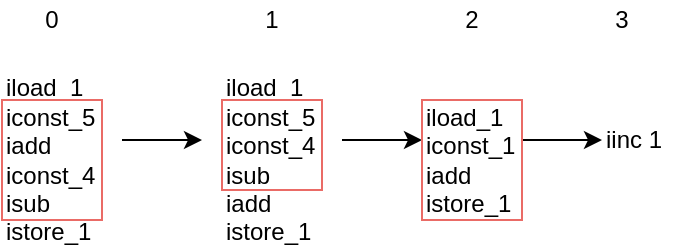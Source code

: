 <mxfile version="14.6.13" type="device"><diagram id="J7OlkokUwTh-L_pDL9h7" name="第 1 页"><mxGraphModel dx="593" dy="347" grid="1" gridSize="10" guides="1" tooltips="1" connect="1" arrows="1" fold="1" page="1" pageScale="1" pageWidth="827" pageHeight="1169" math="0" shadow="0"><root><mxCell id="0"/><mxCell id="1" parent="0"/><mxCell id="rVS5NTAI_OrQTIviP4Mm-2" value="iload_1&lt;br&gt;iconst_5&lt;br&gt;iadd&lt;br&gt;iconst_4&lt;br&gt;isub&lt;br&gt;istore_1" style="text;html=1;align=left;verticalAlign=middle;resizable=0;points=[];autosize=1;strokeColor=none;" vertex="1" parent="1"><mxGeometry x="40" y="195" width="60" height="90" as="geometry"/></mxCell><mxCell id="rVS5NTAI_OrQTIviP4Mm-4" value="" style="endArrow=classic;html=1;" edge="1" parent="1"><mxGeometry width="50" height="50" relative="1" as="geometry"><mxPoint x="100" y="230" as="sourcePoint"/><mxPoint x="140" y="230" as="targetPoint"/></mxGeometry></mxCell><mxCell id="rVS5NTAI_OrQTIviP4Mm-5" value="iload_1&lt;br&gt;iconst_5&lt;br&gt;iconst_4&lt;br&gt;isub&lt;br&gt;iadd&lt;br&gt;istore_1" style="text;html=1;align=left;verticalAlign=middle;resizable=0;points=[];autosize=1;strokeColor=none;" vertex="1" parent="1"><mxGeometry x="150" y="195" width="60" height="90" as="geometry"/></mxCell><mxCell id="rVS5NTAI_OrQTIviP4Mm-6" value="iload_1&lt;br&gt;iconst_1&lt;br&gt;iadd&lt;br&gt;istore_1" style="text;html=1;align=left;verticalAlign=middle;resizable=0;points=[];autosize=1;strokeColor=none;" vertex="1" parent="1"><mxGeometry x="250" y="210" width="60" height="60" as="geometry"/></mxCell><mxCell id="rVS5NTAI_OrQTIviP4Mm-7" value="iinc 1" style="text;html=1;align=left;verticalAlign=middle;resizable=0;points=[];autosize=1;strokeColor=none;" vertex="1" parent="1"><mxGeometry x="340" y="220" width="40" height="20" as="geometry"/></mxCell><mxCell id="rVS5NTAI_OrQTIviP4Mm-8" value="" style="endArrow=classic;html=1;" edge="1" parent="1"><mxGeometry width="50" height="50" relative="1" as="geometry"><mxPoint x="210" y="230" as="sourcePoint"/><mxPoint x="250" y="230" as="targetPoint"/></mxGeometry></mxCell><mxCell id="rVS5NTAI_OrQTIviP4Mm-9" value="" style="endArrow=classic;html=1;" edge="1" parent="1"><mxGeometry width="50" height="50" relative="1" as="geometry"><mxPoint x="300" y="230" as="sourcePoint"/><mxPoint x="340" y="230" as="targetPoint"/></mxGeometry></mxCell><mxCell id="rVS5NTAI_OrQTIviP4Mm-10" value="" style="rounded=0;whiteSpace=wrap;html=1;fillColor=none;strokeColor=#EA6B66;" vertex="1" parent="1"><mxGeometry x="40" y="210" width="50" height="60" as="geometry"/></mxCell><mxCell id="rVS5NTAI_OrQTIviP4Mm-11" value="" style="rounded=0;whiteSpace=wrap;html=1;fillColor=none;strokeColor=#EA6B66;" vertex="1" parent="1"><mxGeometry x="150" y="210" width="50" height="45" as="geometry"/></mxCell><mxCell id="rVS5NTAI_OrQTIviP4Mm-12" value="" style="rounded=0;whiteSpace=wrap;html=1;fillColor=none;strokeColor=#EA6B66;" vertex="1" parent="1"><mxGeometry x="250" y="210" width="50" height="60" as="geometry"/></mxCell><mxCell id="rVS5NTAI_OrQTIviP4Mm-13" value="0" style="text;html=1;strokeColor=none;fillColor=none;align=center;verticalAlign=middle;whiteSpace=wrap;rounded=0;" vertex="1" parent="1"><mxGeometry x="45" y="160" width="40" height="20" as="geometry"/></mxCell><mxCell id="rVS5NTAI_OrQTIviP4Mm-14" value="1" style="text;html=1;strokeColor=none;fillColor=none;align=center;verticalAlign=middle;whiteSpace=wrap;rounded=0;" vertex="1" parent="1"><mxGeometry x="155" y="160" width="40" height="20" as="geometry"/></mxCell><mxCell id="rVS5NTAI_OrQTIviP4Mm-15" value="2" style="text;html=1;strokeColor=none;fillColor=none;align=center;verticalAlign=middle;whiteSpace=wrap;rounded=0;" vertex="1" parent="1"><mxGeometry x="255" y="160" width="40" height="20" as="geometry"/></mxCell><mxCell id="rVS5NTAI_OrQTIviP4Mm-16" value="3" style="text;html=1;strokeColor=none;fillColor=none;align=center;verticalAlign=middle;whiteSpace=wrap;rounded=0;" vertex="1" parent="1"><mxGeometry x="330" y="160" width="40" height="20" as="geometry"/></mxCell></root></mxGraphModel></diagram></mxfile>